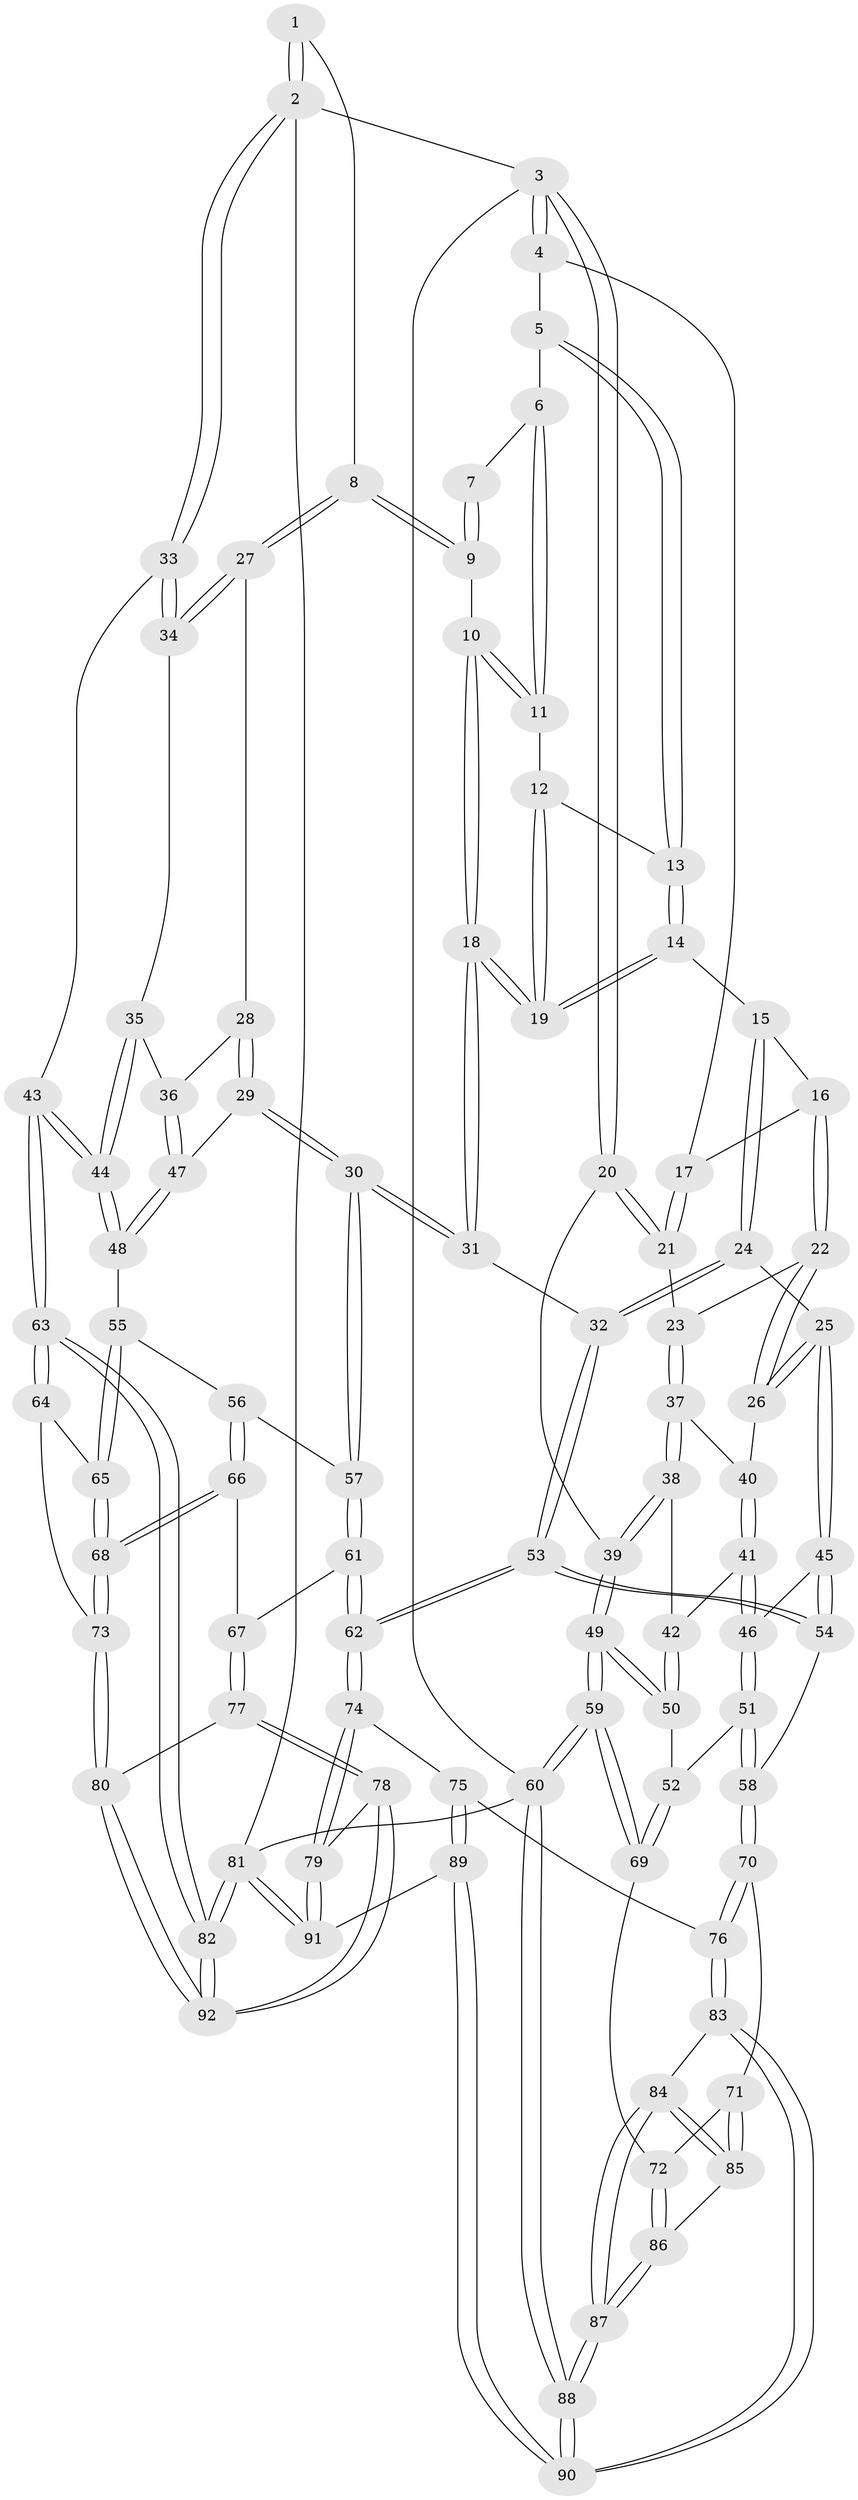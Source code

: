 // Generated by graph-tools (version 1.1) at 2025/03/03/09/25 03:03:17]
// undirected, 92 vertices, 227 edges
graph export_dot {
graph [start="1"]
  node [color=gray90,style=filled];
  1 [pos="+0.9981451052341552+0"];
  2 [pos="+1+0"];
  3 [pos="+0+0"];
  4 [pos="+0.3603027011492409+0"];
  5 [pos="+0.4977641687361278+0"];
  6 [pos="+0.6905046456192949+0"];
  7 [pos="+0.7032476838661647+0"];
  8 [pos="+0.876941070043996+0.13474623706751238"];
  9 [pos="+0.8182433278173562+0.0940809133377394"];
  10 [pos="+0.702352699069549+0.13948271948857024"];
  11 [pos="+0.6772774880820808+0.07485709578666871"];
  12 [pos="+0.6236945724202482+0.0901959378450639"];
  13 [pos="+0.5680865318168433+0.09023612228687243"];
  14 [pos="+0.5563440549794108+0.1583692056384928"];
  15 [pos="+0.4910917523066118+0.15208922799474917"];
  16 [pos="+0.3577989775471003+0.005174466113958724"];
  17 [pos="+0.3486753781424225+0"];
  18 [pos="+0.6494542049169897+0.2716506776732025"];
  19 [pos="+0.6484993736186585+0.27039042621496867"];
  20 [pos="+0+0.002542507522358229"];
  21 [pos="+0.08874995625692494+0.1494696834139129"];
  22 [pos="+0.3077414499812422+0.20980282212445256"];
  23 [pos="+0.1177967872990172+0.18441246381850496"];
  24 [pos="+0.3775865407340959+0.31925159372979206"];
  25 [pos="+0.3729853070522334+0.3184222068960613"];
  26 [pos="+0.3332169691179817+0.26337438965271964"];
  27 [pos="+0.8989552501219621+0.16093802560226128"];
  28 [pos="+0.8913600192625238+0.16988944846202256"];
  29 [pos="+0.7227397463565478+0.3238880322267426"];
  30 [pos="+0.6709708610743652+0.3445509313991442"];
  31 [pos="+0.6598359691843622+0.333710191517234"];
  32 [pos="+0.40050723131016674+0.32988760671985934"];
  33 [pos="+1+0.13865622441384629"];
  34 [pos="+1+0.17045706110933592"];
  35 [pos="+0.9394167662328481+0.32192831028258273"];
  36 [pos="+0.9020449004633809+0.3463339908938422"];
  37 [pos="+0.11227683965000691+0.2894719719420194"];
  38 [pos="+0.1095090503472046+0.3053758928479368"];
  39 [pos="+0+0.2018346050012295"];
  40 [pos="+0.2509543697057077+0.28809083280606995"];
  41 [pos="+0.13574236215790003+0.34702043986074577"];
  42 [pos="+0.10901386738603036+0.3369296346727875"];
  43 [pos="+1+0.5264039997006877"];
  44 [pos="+1+0.5173122600242044"];
  45 [pos="+0.31484162713428265+0.3802345714292998"];
  46 [pos="+0.23245610897783914+0.4081851141127468"];
  47 [pos="+0.8986525596574747+0.3500691431396542"];
  48 [pos="+0.9704394890612887+0.5024703039342685"];
  49 [pos="+0+0.4652288329683498"];
  50 [pos="+0+0.46466168754238046"];
  51 [pos="+0.15177376363423675+0.5549128982074203"];
  52 [pos="+0.13777934711118958+0.5583500894292133"];
  53 [pos="+0.4762715020196908+0.6234483736809443"];
  54 [pos="+0.3253687811054668+0.6033125784531926"];
  55 [pos="+0.8895853824711484+0.5254154942182248"];
  56 [pos="+0.824005505888043+0.5241569395122063"];
  57 [pos="+0.6756490298402716+0.3819862492998402"];
  58 [pos="+0.32202555286662093+0.6043494257239654"];
  59 [pos="+0+0.8660765547390062"];
  60 [pos="+0+1"];
  61 [pos="+0.5474183060218871+0.6030568536695075"];
  62 [pos="+0.48680572967462793+0.6291992731947461"];
  63 [pos="+1+0.8122693195580996"];
  64 [pos="+0.9176874707300418+0.6857879993039263"];
  65 [pos="+0.8990415114980529+0.6634672511208789"];
  66 [pos="+0.7497798709430697+0.6798249208554994"];
  67 [pos="+0.7122963516647342+0.6809877290599278"];
  68 [pos="+0.7598641400689867+0.6902354257025731"];
  69 [pos="+0.10503330443182274+0.7107079338400132"];
  70 [pos="+0.26245048781590624+0.7321789829274714"];
  71 [pos="+0.25896664186970514+0.7345767725464823"];
  72 [pos="+0.12618429482553037+0.7274967553828254"];
  73 [pos="+0.8124640342031753+0.7760944493285589"];
  74 [pos="+0.4835439237307755+0.7105222329855966"];
  75 [pos="+0.377060890974232+0.7878037690706705"];
  76 [pos="+0.35598990238516176+0.790097602047639"];
  77 [pos="+0.6431058202790275+0.8166814565964678"];
  78 [pos="+0.5667995376446707+0.8917027309448092"];
  79 [pos="+0.5656495317062101+0.89217285429607"];
  80 [pos="+0.8230629046216884+0.8099233697877641"];
  81 [pos="+1+1"];
  82 [pos="+1+1"];
  83 [pos="+0.2828795927566765+0.8763998736841712"];
  84 [pos="+0.2591827560403779+0.8524745298841208"];
  85 [pos="+0.2480431843382614+0.8267312954818222"];
  86 [pos="+0.14940032557390653+0.8106636485011945"];
  87 [pos="+0.12984952246417253+0.8906878482450024"];
  88 [pos="+0+1"];
  89 [pos="+0.427632305631383+1"];
  90 [pos="+0.36305188444751096+1"];
  91 [pos="+0.4753748607300951+1"];
  92 [pos="+0.8755693382545594+0.9029185772013917"];
  1 -- 2;
  1 -- 2;
  1 -- 8;
  2 -- 3;
  2 -- 33;
  2 -- 33;
  2 -- 81;
  3 -- 4;
  3 -- 4;
  3 -- 20;
  3 -- 20;
  3 -- 60;
  4 -- 5;
  4 -- 17;
  5 -- 6;
  5 -- 13;
  5 -- 13;
  6 -- 7;
  6 -- 11;
  6 -- 11;
  7 -- 9;
  7 -- 9;
  8 -- 9;
  8 -- 9;
  8 -- 27;
  8 -- 27;
  9 -- 10;
  10 -- 11;
  10 -- 11;
  10 -- 18;
  10 -- 18;
  11 -- 12;
  12 -- 13;
  12 -- 19;
  12 -- 19;
  13 -- 14;
  13 -- 14;
  14 -- 15;
  14 -- 19;
  14 -- 19;
  15 -- 16;
  15 -- 24;
  15 -- 24;
  16 -- 17;
  16 -- 22;
  16 -- 22;
  17 -- 21;
  17 -- 21;
  18 -- 19;
  18 -- 19;
  18 -- 31;
  18 -- 31;
  20 -- 21;
  20 -- 21;
  20 -- 39;
  21 -- 23;
  22 -- 23;
  22 -- 26;
  22 -- 26;
  23 -- 37;
  23 -- 37;
  24 -- 25;
  24 -- 32;
  24 -- 32;
  25 -- 26;
  25 -- 26;
  25 -- 45;
  25 -- 45;
  26 -- 40;
  27 -- 28;
  27 -- 34;
  27 -- 34;
  28 -- 29;
  28 -- 29;
  28 -- 36;
  29 -- 30;
  29 -- 30;
  29 -- 47;
  30 -- 31;
  30 -- 31;
  30 -- 57;
  30 -- 57;
  31 -- 32;
  32 -- 53;
  32 -- 53;
  33 -- 34;
  33 -- 34;
  33 -- 43;
  34 -- 35;
  35 -- 36;
  35 -- 44;
  35 -- 44;
  36 -- 47;
  36 -- 47;
  37 -- 38;
  37 -- 38;
  37 -- 40;
  38 -- 39;
  38 -- 39;
  38 -- 42;
  39 -- 49;
  39 -- 49;
  40 -- 41;
  40 -- 41;
  41 -- 42;
  41 -- 46;
  41 -- 46;
  42 -- 50;
  42 -- 50;
  43 -- 44;
  43 -- 44;
  43 -- 63;
  43 -- 63;
  44 -- 48;
  44 -- 48;
  45 -- 46;
  45 -- 54;
  45 -- 54;
  46 -- 51;
  46 -- 51;
  47 -- 48;
  47 -- 48;
  48 -- 55;
  49 -- 50;
  49 -- 50;
  49 -- 59;
  49 -- 59;
  50 -- 52;
  51 -- 52;
  51 -- 58;
  51 -- 58;
  52 -- 69;
  52 -- 69;
  53 -- 54;
  53 -- 54;
  53 -- 62;
  53 -- 62;
  54 -- 58;
  55 -- 56;
  55 -- 65;
  55 -- 65;
  56 -- 57;
  56 -- 66;
  56 -- 66;
  57 -- 61;
  57 -- 61;
  58 -- 70;
  58 -- 70;
  59 -- 60;
  59 -- 60;
  59 -- 69;
  59 -- 69;
  60 -- 88;
  60 -- 88;
  60 -- 81;
  61 -- 62;
  61 -- 62;
  61 -- 67;
  62 -- 74;
  62 -- 74;
  63 -- 64;
  63 -- 64;
  63 -- 82;
  63 -- 82;
  64 -- 65;
  64 -- 73;
  65 -- 68;
  65 -- 68;
  66 -- 67;
  66 -- 68;
  66 -- 68;
  67 -- 77;
  67 -- 77;
  68 -- 73;
  68 -- 73;
  69 -- 72;
  70 -- 71;
  70 -- 76;
  70 -- 76;
  71 -- 72;
  71 -- 85;
  71 -- 85;
  72 -- 86;
  72 -- 86;
  73 -- 80;
  73 -- 80;
  74 -- 75;
  74 -- 79;
  74 -- 79;
  75 -- 76;
  75 -- 89;
  75 -- 89;
  76 -- 83;
  76 -- 83;
  77 -- 78;
  77 -- 78;
  77 -- 80;
  78 -- 79;
  78 -- 92;
  78 -- 92;
  79 -- 91;
  79 -- 91;
  80 -- 92;
  80 -- 92;
  81 -- 82;
  81 -- 82;
  81 -- 91;
  81 -- 91;
  82 -- 92;
  82 -- 92;
  83 -- 84;
  83 -- 90;
  83 -- 90;
  84 -- 85;
  84 -- 85;
  84 -- 87;
  84 -- 87;
  85 -- 86;
  86 -- 87;
  86 -- 87;
  87 -- 88;
  87 -- 88;
  88 -- 90;
  88 -- 90;
  89 -- 90;
  89 -- 90;
  89 -- 91;
}
